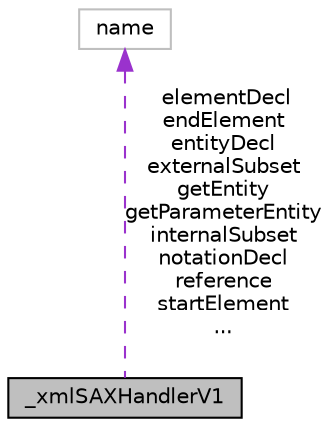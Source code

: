 digraph "_xmlSAXHandlerV1"
{
 // LATEX_PDF_SIZE
  edge [fontname="Helvetica",fontsize="10",labelfontname="Helvetica",labelfontsize="10"];
  node [fontname="Helvetica",fontsize="10",shape=record];
  Node1 [label="_xmlSAXHandlerV1",height=0.2,width=0.4,color="black", fillcolor="grey75", style="filled", fontcolor="black",tooltip=" "];
  Node2 -> Node1 [dir="back",color="darkorchid3",fontsize="10",style="dashed",label=" elementDecl\nendElement\nentityDecl\nexternalSubset\ngetEntity\ngetParameterEntity\ninternalSubset\nnotationDecl\nreference\nstartElement\n..." ,fontname="Helvetica"];
  Node2 [label="name",height=0.2,width=0.4,color="grey75", fillcolor="white", style="filled",tooltip=" "];
}
